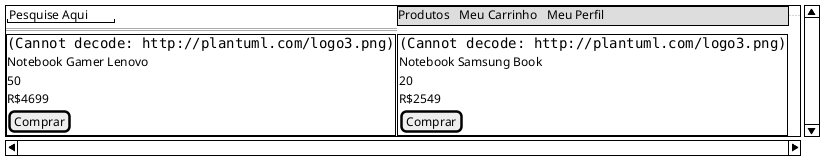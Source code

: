 @startsalt produtos
{S
    !log {S é a barra de rolagem
    !log *{ é um menu!

    !log não dá para colocar um input field dentro do header do plant

    "Pesquise Aqui" |
    
    {* 
      Produtos | Meu Carrinho | Meu Perfil
    } 

    
    !log esses dois iguais é para fazer um marcador embaixo
    ..
    ==
   !$produto1 = { "titulo": "Notebook Gamer Lenovo" ,"disponivel": 50, "valor": "R$4699", "imagem": "http://plantuml.com/logo3.png"}
   !$produto2 = { "titulo": "Notebook Samsung Book" ,"disponivel": 20, "valor": "R$2549", "imagem": "http://plantuml.com/logo3.png"}
   !log imagem do cachorro https://e7.pngegg.com/pngimages/90/669/png-clipart-do-not-catch-the-tongue-of-the-dog-pet-dog.png

   !procedure listaprodutos($produto)
   {^
    <img:"$produto.imagem">
    $produto.titulo
    $produto.disponivel
    $produto.valor
    [Comprar]
   } 
   !endprocedure

   !log acho que nao vai ter como passar uma funcao para minhas funcoes
   
   listaprodutos($produto1)
   listaprodutos($produto2)
 

}
@endsalt
